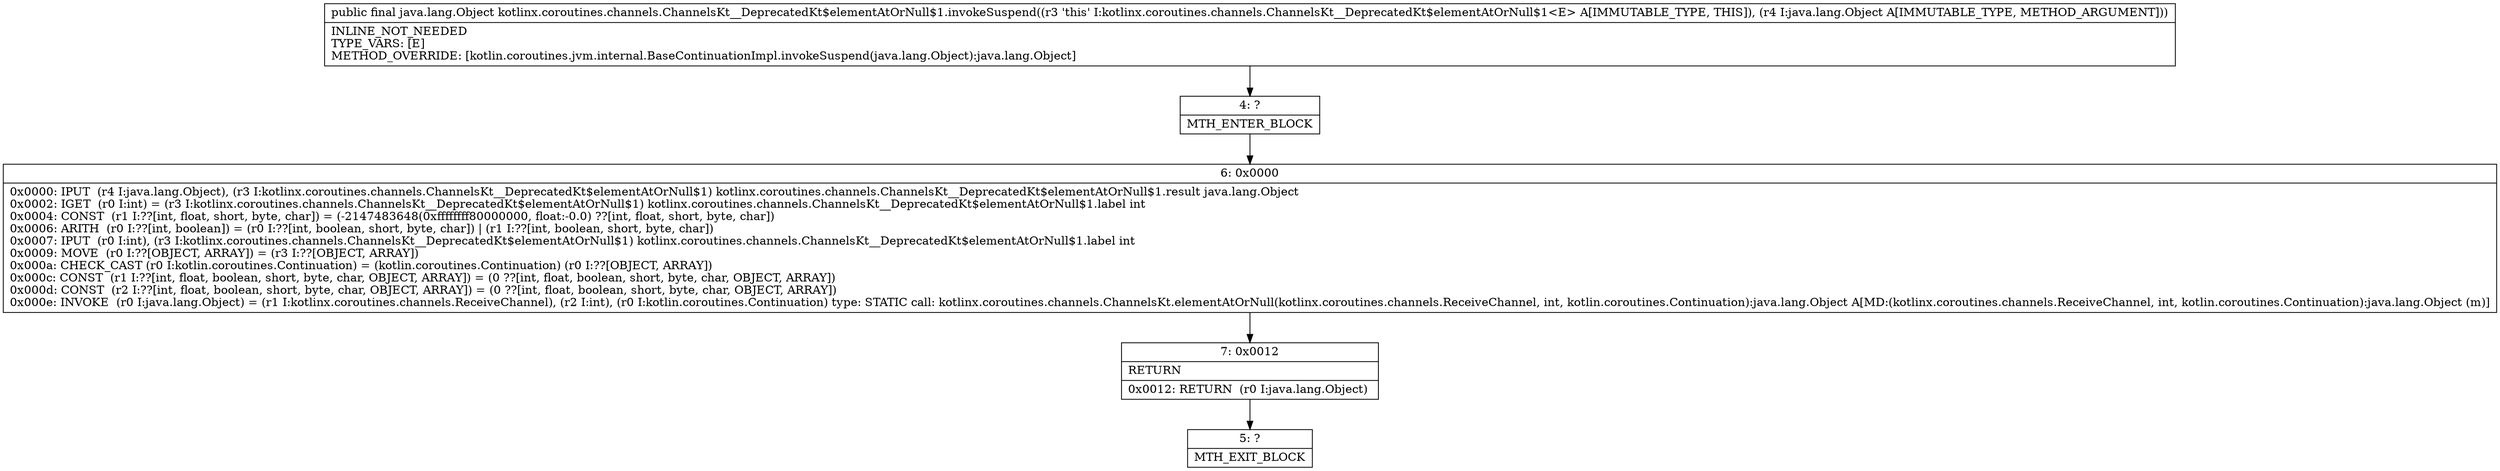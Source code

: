 digraph "CFG forkotlinx.coroutines.channels.ChannelsKt__DeprecatedKt$elementAtOrNull$1.invokeSuspend(Ljava\/lang\/Object;)Ljava\/lang\/Object;" {
Node_4 [shape=record,label="{4\:\ ?|MTH_ENTER_BLOCK\l}"];
Node_6 [shape=record,label="{6\:\ 0x0000|0x0000: IPUT  (r4 I:java.lang.Object), (r3 I:kotlinx.coroutines.channels.ChannelsKt__DeprecatedKt$elementAtOrNull$1) kotlinx.coroutines.channels.ChannelsKt__DeprecatedKt$elementAtOrNull$1.result java.lang.Object \l0x0002: IGET  (r0 I:int) = (r3 I:kotlinx.coroutines.channels.ChannelsKt__DeprecatedKt$elementAtOrNull$1) kotlinx.coroutines.channels.ChannelsKt__DeprecatedKt$elementAtOrNull$1.label int \l0x0004: CONST  (r1 I:??[int, float, short, byte, char]) = (\-2147483648(0xffffffff80000000, float:\-0.0) ??[int, float, short, byte, char]) \l0x0006: ARITH  (r0 I:??[int, boolean]) = (r0 I:??[int, boolean, short, byte, char]) \| (r1 I:??[int, boolean, short, byte, char]) \l0x0007: IPUT  (r0 I:int), (r3 I:kotlinx.coroutines.channels.ChannelsKt__DeprecatedKt$elementAtOrNull$1) kotlinx.coroutines.channels.ChannelsKt__DeprecatedKt$elementAtOrNull$1.label int \l0x0009: MOVE  (r0 I:??[OBJECT, ARRAY]) = (r3 I:??[OBJECT, ARRAY]) \l0x000a: CHECK_CAST (r0 I:kotlin.coroutines.Continuation) = (kotlin.coroutines.Continuation) (r0 I:??[OBJECT, ARRAY]) \l0x000c: CONST  (r1 I:??[int, float, boolean, short, byte, char, OBJECT, ARRAY]) = (0 ??[int, float, boolean, short, byte, char, OBJECT, ARRAY]) \l0x000d: CONST  (r2 I:??[int, float, boolean, short, byte, char, OBJECT, ARRAY]) = (0 ??[int, float, boolean, short, byte, char, OBJECT, ARRAY]) \l0x000e: INVOKE  (r0 I:java.lang.Object) = (r1 I:kotlinx.coroutines.channels.ReceiveChannel), (r2 I:int), (r0 I:kotlin.coroutines.Continuation) type: STATIC call: kotlinx.coroutines.channels.ChannelsKt.elementAtOrNull(kotlinx.coroutines.channels.ReceiveChannel, int, kotlin.coroutines.Continuation):java.lang.Object A[MD:(kotlinx.coroutines.channels.ReceiveChannel, int, kotlin.coroutines.Continuation):java.lang.Object (m)]\l}"];
Node_7 [shape=record,label="{7\:\ 0x0012|RETURN\l|0x0012: RETURN  (r0 I:java.lang.Object) \l}"];
Node_5 [shape=record,label="{5\:\ ?|MTH_EXIT_BLOCK\l}"];
MethodNode[shape=record,label="{public final java.lang.Object kotlinx.coroutines.channels.ChannelsKt__DeprecatedKt$elementAtOrNull$1.invokeSuspend((r3 'this' I:kotlinx.coroutines.channels.ChannelsKt__DeprecatedKt$elementAtOrNull$1\<E\> A[IMMUTABLE_TYPE, THIS]), (r4 I:java.lang.Object A[IMMUTABLE_TYPE, METHOD_ARGUMENT]))  | INLINE_NOT_NEEDED\lTYPE_VARS: [E]\lMETHOD_OVERRIDE: [kotlin.coroutines.jvm.internal.BaseContinuationImpl.invokeSuspend(java.lang.Object):java.lang.Object]\l}"];
MethodNode -> Node_4;Node_4 -> Node_6;
Node_6 -> Node_7;
Node_7 -> Node_5;
}

